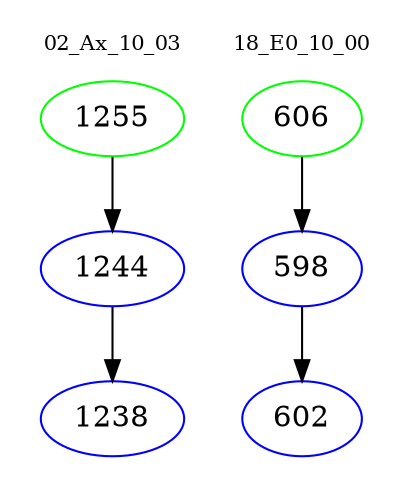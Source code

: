 digraph{
subgraph cluster_0 {
color = white
label = "02_Ax_10_03";
fontsize=10;
T0_1255 [label="1255", color="green"]
T0_1255 -> T0_1244 [color="black"]
T0_1244 [label="1244", color="blue"]
T0_1244 -> T0_1238 [color="black"]
T0_1238 [label="1238", color="blue"]
}
subgraph cluster_1 {
color = white
label = "18_E0_10_00";
fontsize=10;
T1_606 [label="606", color="green"]
T1_606 -> T1_598 [color="black"]
T1_598 [label="598", color="blue"]
T1_598 -> T1_602 [color="black"]
T1_602 [label="602", color="blue"]
}
}
